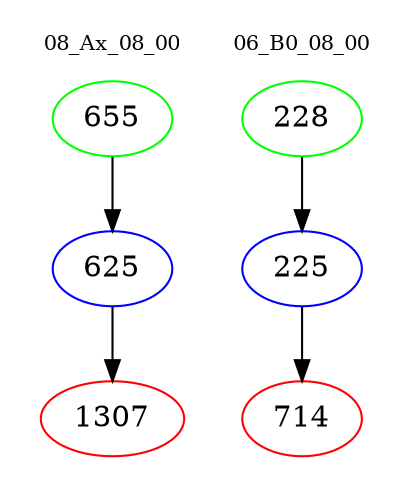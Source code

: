 digraph{
subgraph cluster_0 {
color = white
label = "08_Ax_08_00";
fontsize=10;
T0_655 [label="655", color="green"]
T0_655 -> T0_625 [color="black"]
T0_625 [label="625", color="blue"]
T0_625 -> T0_1307 [color="black"]
T0_1307 [label="1307", color="red"]
}
subgraph cluster_1 {
color = white
label = "06_B0_08_00";
fontsize=10;
T1_228 [label="228", color="green"]
T1_228 -> T1_225 [color="black"]
T1_225 [label="225", color="blue"]
T1_225 -> T1_714 [color="black"]
T1_714 [label="714", color="red"]
}
}
